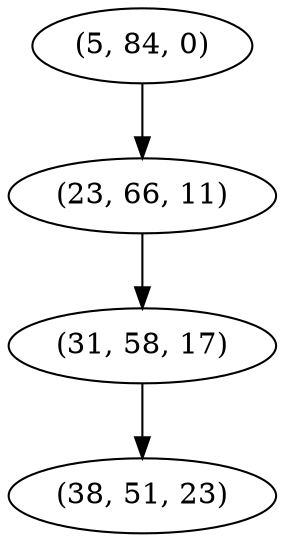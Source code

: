 digraph tree {
    "(5, 84, 0)";
    "(23, 66, 11)";
    "(31, 58, 17)";
    "(38, 51, 23)";
    "(5, 84, 0)" -> "(23, 66, 11)";
    "(23, 66, 11)" -> "(31, 58, 17)";
    "(31, 58, 17)" -> "(38, 51, 23)";
}
